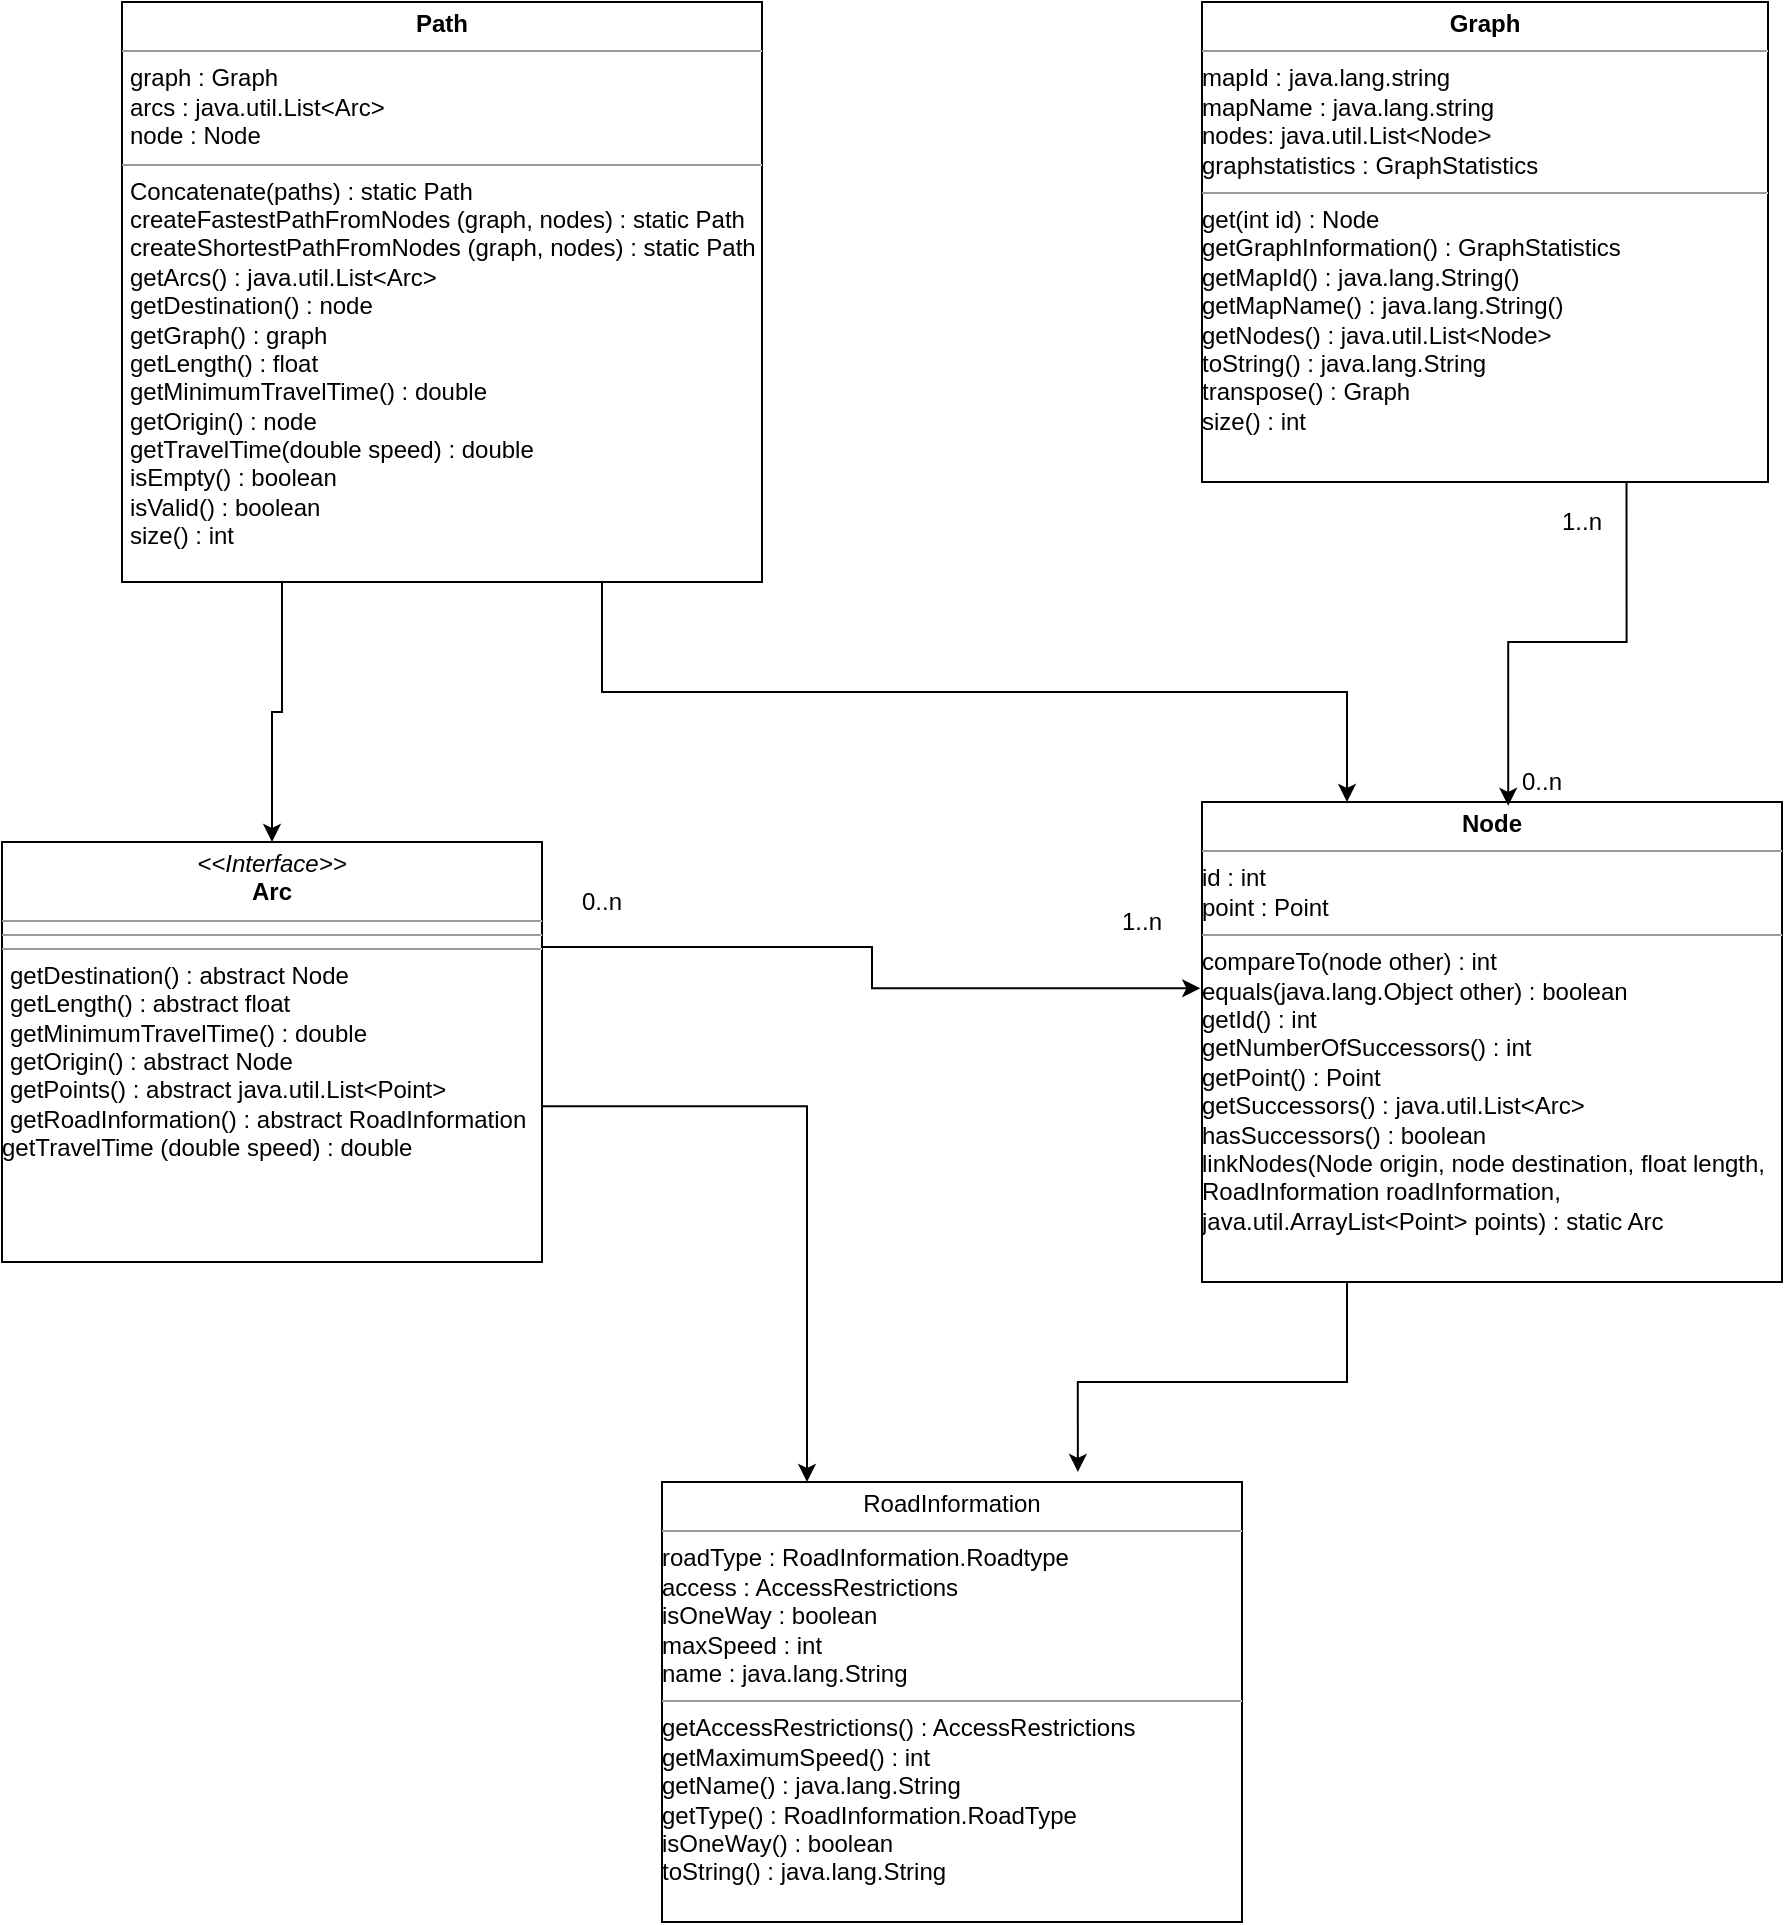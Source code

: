 <mxfile version="14.5.6" type="github">
  <diagram id="C5RBs43oDa-KdzZeNtuy" name="Page-1">
    <mxGraphModel dx="666" dy="804" grid="1" gridSize="10" guides="1" tooltips="1" connect="1" arrows="1" fold="1" page="1" pageScale="1" pageWidth="1169" pageHeight="1654" math="0" shadow="0">
      <root>
        <mxCell id="WIyWlLk6GJQsqaUBKTNV-0" />
        <mxCell id="WIyWlLk6GJQsqaUBKTNV-1" parent="WIyWlLk6GJQsqaUBKTNV-0" />
        <mxCell id="EZNr9idk4kIAUqU_iQ0u-6" style="edgeStyle=orthogonalEdgeStyle;rounded=0;orthogonalLoop=1;jettySize=auto;html=1;exitX=0.25;exitY=1;exitDx=0;exitDy=0;" edge="1" parent="WIyWlLk6GJQsqaUBKTNV-1" source="EZNr9idk4kIAUqU_iQ0u-0" target="EZNr9idk4kIAUqU_iQ0u-11">
          <mxGeometry relative="1" as="geometry">
            <mxPoint x="220" y="430" as="targetPoint" />
          </mxGeometry>
        </mxCell>
        <mxCell id="EZNr9idk4kIAUqU_iQ0u-7" style="edgeStyle=orthogonalEdgeStyle;rounded=0;orthogonalLoop=1;jettySize=auto;html=1;exitX=0.75;exitY=1;exitDx=0;exitDy=0;entryX=0.25;entryY=0;entryDx=0;entryDy=0;" edge="1" parent="WIyWlLk6GJQsqaUBKTNV-1" source="EZNr9idk4kIAUqU_iQ0u-0" target="EZNr9idk4kIAUqU_iQ0u-1">
          <mxGeometry relative="1" as="geometry" />
        </mxCell>
        <mxCell id="EZNr9idk4kIAUqU_iQ0u-0" value="&lt;p style=&quot;margin: 0px ; margin-top: 4px ; text-align: center&quot;&gt;&lt;b&gt;Path&lt;/b&gt;&lt;br&gt;&lt;/p&gt;&lt;hr size=&quot;1&quot;&gt;&lt;p style=&quot;margin: 0px ; margin-left: 4px&quot;&gt;graph : Graph&lt;/p&gt;&lt;p style=&quot;margin: 0px ; margin-left: 4px&quot;&gt;arcs : java.util.List&amp;lt;Arc&amp;gt;&lt;/p&gt;&lt;p style=&quot;margin: 0px ; margin-left: 4px&quot;&gt;node : Node&lt;br&gt;&lt;/p&gt;&lt;hr size=&quot;1&quot;&gt;&lt;p style=&quot;margin: 0px ; margin-left: 4px&quot;&gt;Concatenate(paths) : static Path&lt;/p&gt;&lt;p style=&quot;margin: 0px ; margin-left: 4px&quot;&gt;createFastestPathFromNodes (graph, nodes) : static Path&lt;/p&gt;&lt;p style=&quot;margin: 0px ; margin-left: 4px&quot;&gt;createShortestPathFromNodes (graph, nodes) : static Path&lt;/p&gt;&lt;p style=&quot;margin: 0px ; margin-left: 4px&quot;&gt;getArcs() : java.util.List&amp;lt;Arc&amp;gt;&lt;/p&gt;&lt;p style=&quot;margin: 0px ; margin-left: 4px&quot;&gt;getDestination() : node&lt;/p&gt;&lt;p style=&quot;margin: 0px ; margin-left: 4px&quot;&gt;getGraph() : graph&lt;/p&gt;&lt;p style=&quot;margin: 0px ; margin-left: 4px&quot;&gt;getLength() : float&lt;/p&gt;&lt;p style=&quot;margin: 0px ; margin-left: 4px&quot;&gt;getMinimumTravelTime() : double&lt;/p&gt;&lt;p style=&quot;margin: 0px ; margin-left: 4px&quot;&gt;getOrigin() : node&lt;/p&gt;&lt;p style=&quot;margin: 0px ; margin-left: 4px&quot;&gt;getTravelTime(double speed) : double&lt;/p&gt;&lt;p style=&quot;margin: 0px ; margin-left: 4px&quot;&gt;isEmpty() : boolean&lt;/p&gt;&lt;p style=&quot;margin: 0px ; margin-left: 4px&quot;&gt;isValid() : boolean&lt;/p&gt;&lt;p style=&quot;margin: 0px ; margin-left: 4px&quot;&gt;size() : int&lt;br&gt;&lt;/p&gt;&lt;p style=&quot;margin: 0px ; margin-left: 4px&quot;&gt;&lt;br&gt;&lt;/p&gt;" style="verticalAlign=top;align=left;overflow=fill;fontSize=12;fontFamily=Helvetica;html=1;" vertex="1" parent="WIyWlLk6GJQsqaUBKTNV-1">
          <mxGeometry x="140" y="50" width="320" height="290" as="geometry" />
        </mxCell>
        <mxCell id="EZNr9idk4kIAUqU_iQ0u-10" style="edgeStyle=orthogonalEdgeStyle;rounded=0;orthogonalLoop=1;jettySize=auto;html=1;exitX=0.25;exitY=1;exitDx=0;exitDy=0;entryX=0.717;entryY=-0.023;entryDx=0;entryDy=0;entryPerimeter=0;" edge="1" parent="WIyWlLk6GJQsqaUBKTNV-1" source="EZNr9idk4kIAUqU_iQ0u-1" target="EZNr9idk4kIAUqU_iQ0u-5">
          <mxGeometry relative="1" as="geometry" />
        </mxCell>
        <mxCell id="EZNr9idk4kIAUqU_iQ0u-1" value="&lt;p style=&quot;margin: 0px ; margin-top: 4px ; text-align: center&quot;&gt;&lt;b&gt;Node&lt;/b&gt;&lt;br&gt;&lt;/p&gt;&lt;hr size=&quot;1&quot;&gt;&lt;div&gt;id : int&lt;/div&gt;&lt;div&gt;point : Point&lt;br&gt;&lt;/div&gt;&lt;hr size=&quot;1&quot;&gt;&lt;div&gt;compareTo(node other) : int&lt;/div&gt;&lt;div&gt;equals(java.lang.Object other) : boolean&lt;/div&gt;&lt;div&gt;getId() : int&lt;/div&gt;&lt;div&gt;getNumberOfSuccessors() : int&lt;/div&gt;&lt;div&gt;getPoint() : Point&lt;/div&gt;&lt;div&gt;getSuccessors() : java.util.List&amp;lt;Arc&amp;gt;&lt;/div&gt;&lt;div&gt;hasSuccessors() : boolean&lt;/div&gt;&lt;div&gt;linkNodes(Node origin, node destination, float length, &lt;br&gt;&lt;/div&gt;&lt;div&gt;RoadInformation roadInformation, &lt;br&gt;&lt;/div&gt;&lt;div&gt;java.util.ArrayList&amp;lt;Point&amp;gt; points) : static Arc&lt;br&gt;&lt;/div&gt;&lt;font face=&quot;Helvetica&quot;&gt;&lt;code&gt;&lt;/code&gt;&lt;/font&gt;" style="verticalAlign=top;align=left;overflow=fill;fontSize=12;fontFamily=Helvetica;html=1;" vertex="1" parent="WIyWlLk6GJQsqaUBKTNV-1">
          <mxGeometry x="680" y="450" width="290" height="240" as="geometry" />
        </mxCell>
        <mxCell id="EZNr9idk4kIAUqU_iQ0u-9" style="edgeStyle=orthogonalEdgeStyle;rounded=0;orthogonalLoop=1;jettySize=auto;html=1;exitX=0.996;exitY=0.629;exitDx=0;exitDy=0;entryX=0.25;entryY=0;entryDx=0;entryDy=0;exitPerimeter=0;" edge="1" parent="WIyWlLk6GJQsqaUBKTNV-1" source="EZNr9idk4kIAUqU_iQ0u-11" target="EZNr9idk4kIAUqU_iQ0u-5">
          <mxGeometry relative="1" as="geometry">
            <mxPoint x="375" y="600" as="sourcePoint" />
          </mxGeometry>
        </mxCell>
        <mxCell id="EZNr9idk4kIAUqU_iQ0u-8" style="edgeStyle=orthogonalEdgeStyle;rounded=0;orthogonalLoop=1;jettySize=auto;html=1;exitX=0.75;exitY=1;exitDx=0;exitDy=0;entryX=0.528;entryY=0.008;entryDx=0;entryDy=0;entryPerimeter=0;" edge="1" parent="WIyWlLk6GJQsqaUBKTNV-1" source="EZNr9idk4kIAUqU_iQ0u-4" target="EZNr9idk4kIAUqU_iQ0u-1">
          <mxGeometry relative="1" as="geometry" />
        </mxCell>
        <mxCell id="EZNr9idk4kIAUqU_iQ0u-4" value="&lt;p style=&quot;margin: 0px ; margin-top: 4px ; text-align: center&quot;&gt;&lt;b&gt;Graph&lt;/b&gt;&lt;br&gt;&lt;/p&gt;&lt;hr size=&quot;1&quot;&gt;&lt;div&gt;mapId : java.lang.string&lt;/div&gt;&lt;div&gt;mapName : java.lang.string&lt;/div&gt;&lt;div&gt;nodes: java.util.List&amp;lt;Node&amp;gt;&lt;/div&gt;&lt;div&gt;graphstatistics : GraphStatistics&lt;br&gt;&lt;/div&gt;&lt;hr size=&quot;1&quot;&gt;&lt;div&gt;get(int id) : Node&lt;/div&gt;&lt;div&gt;getGraphInformation() : GraphStatistics&lt;/div&gt;&lt;div&gt;getMapId() : java.lang.String()&lt;/div&gt;&lt;div&gt;getMapName() : java.lang.String()&lt;/div&gt;&lt;div&gt;getNodes() : java.util.List&amp;lt;Node&amp;gt;&lt;/div&gt;&lt;div&gt;toString() : java.lang.String&lt;/div&gt;&lt;div&gt;transpose() : Graph&lt;br&gt;&lt;/div&gt;&lt;div&gt;size() : int&lt;br&gt;&lt;/div&gt;&lt;p style=&quot;margin: 0px ; margin-left: 4px&quot;&gt;&lt;br&gt;&lt;/p&gt;" style="verticalAlign=top;align=left;overflow=fill;fontSize=12;fontFamily=Helvetica;html=1;" vertex="1" parent="WIyWlLk6GJQsqaUBKTNV-1">
          <mxGeometry x="680" y="50" width="283" height="240" as="geometry" />
        </mxCell>
        <mxCell id="EZNr9idk4kIAUqU_iQ0u-5" value="&lt;p style=&quot;margin: 0px ; margin-top: 4px ; text-align: center&quot;&gt;RoadInformation&lt;br&gt;&lt;/p&gt;&lt;hr size=&quot;1&quot;&gt;&lt;div&gt;roadType : RoadInformation.Roadtype&lt;/div&gt;&lt;div&gt;access : AccessRestrictions&lt;/div&gt;&lt;div&gt;isOneWay : boolean&lt;/div&gt;&lt;div&gt;maxSpeed : int&lt;/div&gt;&lt;div&gt;name : java.lang.String&lt;br&gt;&lt;/div&gt;&lt;hr size=&quot;1&quot;&gt;&lt;div&gt;getAccessRestrictions() : AccessRestrictions&lt;/div&gt;&lt;div&gt;getMaximumSpeed() : int&lt;/div&gt;&lt;div&gt;getName() : java.lang.String&lt;/div&gt;&lt;div&gt;getType() : RoadInformation.RoadType&lt;/div&gt;&lt;div&gt;isOneWay() : boolean&lt;/div&gt;&lt;div&gt;toString() : java.lang.String&lt;br&gt;&lt;font face=&quot;Helvetica&quot;&gt;&lt;code&gt;&lt;/code&gt;&lt;/font&gt;&lt;/div&gt;" style="verticalAlign=top;align=left;overflow=fill;fontSize=12;fontFamily=Helvetica;html=1;" vertex="1" parent="WIyWlLk6GJQsqaUBKTNV-1">
          <mxGeometry x="410" y="790" width="290" height="220" as="geometry" />
        </mxCell>
        <mxCell id="EZNr9idk4kIAUqU_iQ0u-12" style="edgeStyle=orthogonalEdgeStyle;rounded=0;orthogonalLoop=1;jettySize=auto;html=1;exitX=1;exitY=0.25;exitDx=0;exitDy=0;entryX=-0.003;entryY=0.388;entryDx=0;entryDy=0;entryPerimeter=0;" edge="1" parent="WIyWlLk6GJQsqaUBKTNV-1" source="EZNr9idk4kIAUqU_iQ0u-11" target="EZNr9idk4kIAUqU_iQ0u-1">
          <mxGeometry relative="1" as="geometry" />
        </mxCell>
        <mxCell id="EZNr9idk4kIAUqU_iQ0u-11" value="&lt;p style=&quot;margin: 0px ; margin-top: 4px ; text-align: center&quot;&gt;&lt;i&gt;&amp;lt;&amp;lt;Interface&amp;gt;&amp;gt;&lt;/i&gt;&lt;br&gt;&lt;b&gt;Arc&lt;/b&gt;&lt;/p&gt;&lt;hr size=&quot;1&quot;&gt;&lt;hr size=&quot;1&quot;&gt;&lt;hr size=&quot;1&quot;&gt;&lt;p style=&quot;margin: 0px ; margin-left: 4px&quot;&gt;getDestination() : abstract Node&lt;/p&gt;&lt;p style=&quot;margin: 0px ; margin-left: 4px&quot;&gt;getLength() : abstract float&lt;/p&gt;&lt;p style=&quot;margin: 0px ; margin-left: 4px&quot;&gt;getMinimumTravelTime() : double&lt;/p&gt;&lt;p style=&quot;margin: 0px ; margin-left: 4px&quot;&gt;getOrigin() : abstract Node&lt;/p&gt;&lt;p style=&quot;margin: 0px ; margin-left: 4px&quot;&gt;getPoints() : abstract java.util.List&amp;lt;Point&amp;gt;&lt;/p&gt;&lt;p style=&quot;margin: 0px ; margin-left: 4px&quot;&gt;getRoadInformation() : abstract RoadInformation&lt;/p&gt;getTravelTime (double speed) : double" style="verticalAlign=top;align=left;overflow=fill;fontSize=12;fontFamily=Helvetica;html=1;" vertex="1" parent="WIyWlLk6GJQsqaUBKTNV-1">
          <mxGeometry x="80" y="470" width="270" height="210" as="geometry" />
        </mxCell>
        <mxCell id="EZNr9idk4kIAUqU_iQ0u-13" value="1..n" style="text;html=1;strokeColor=none;fillColor=none;align=center;verticalAlign=middle;whiteSpace=wrap;rounded=0;" vertex="1" parent="WIyWlLk6GJQsqaUBKTNV-1">
          <mxGeometry x="630" y="500" width="40" height="20" as="geometry" />
        </mxCell>
        <mxCell id="EZNr9idk4kIAUqU_iQ0u-14" value="0..n" style="text;html=1;strokeColor=none;fillColor=none;align=center;verticalAlign=middle;whiteSpace=wrap;rounded=0;" vertex="1" parent="WIyWlLk6GJQsqaUBKTNV-1">
          <mxGeometry x="360" y="490" width="40" height="20" as="geometry" />
        </mxCell>
        <mxCell id="EZNr9idk4kIAUqU_iQ0u-15" value="0..n" style="text;html=1;strokeColor=none;fillColor=none;align=center;verticalAlign=middle;whiteSpace=wrap;rounded=0;" vertex="1" parent="WIyWlLk6GJQsqaUBKTNV-1">
          <mxGeometry x="830" y="430" width="40" height="20" as="geometry" />
        </mxCell>
        <mxCell id="EZNr9idk4kIAUqU_iQ0u-16" value="1..n" style="text;html=1;strokeColor=none;fillColor=none;align=center;verticalAlign=middle;whiteSpace=wrap;rounded=0;" vertex="1" parent="WIyWlLk6GJQsqaUBKTNV-1">
          <mxGeometry x="850" y="300" width="40" height="20" as="geometry" />
        </mxCell>
      </root>
    </mxGraphModel>
  </diagram>
</mxfile>
